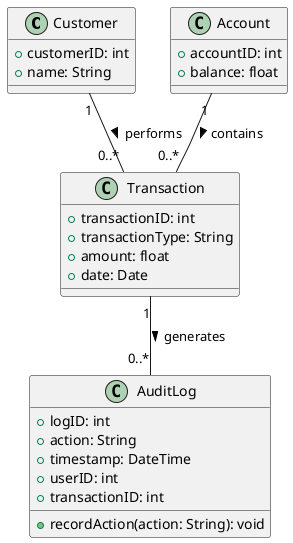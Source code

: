 @startuml
class Customer {
    +customerID: int
    +name: String
}

class Account {
    +accountID: int
    +balance: float
}

class Transaction {
    +transactionID: int
    +transactionType: String
    +amount: float
    +date: Date
}

class AuditLog {
    +logID: int
    +action: String
    +timestamp: DateTime
    +userID: int
    +transactionID: int
    +recordAction(action: String): void
}

Customer "1" -- "0..*" Transaction : performs >
Account "1" -- "0..*" Transaction : contains >
Transaction "1" -- "0..*" AuditLog : generates >
@enduml
